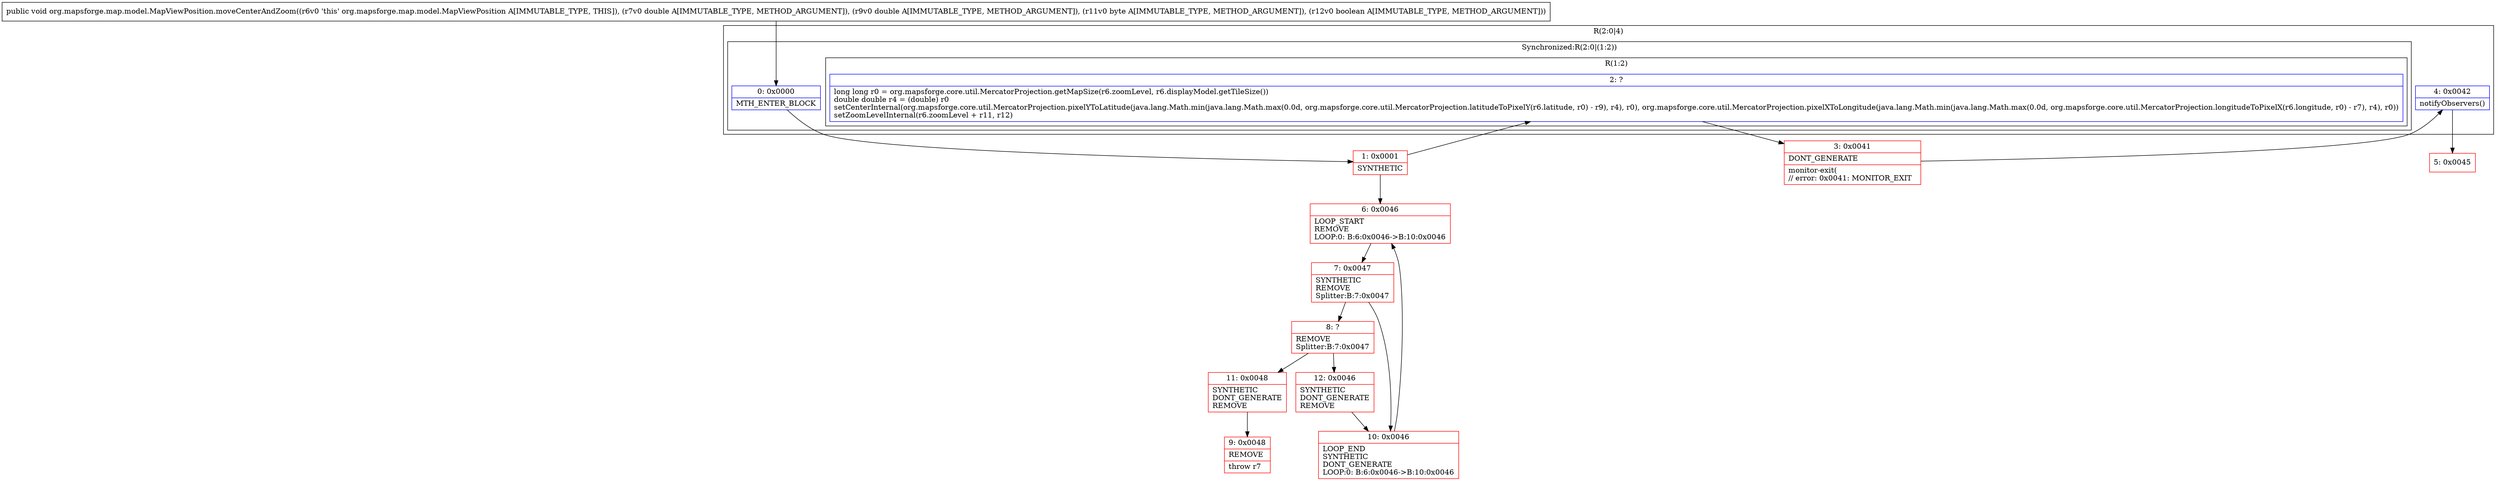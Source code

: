 digraph "CFG fororg.mapsforge.map.model.MapViewPosition.moveCenterAndZoom(DDBZ)V" {
subgraph cluster_Region_454351213 {
label = "R(2:0|4)";
node [shape=record,color=blue];
subgraph cluster_SynchronizedRegion_1067033245 {
label = "Synchronized:R(2:0|(1:2))";
node [shape=record,color=blue];
Node_0 [shape=record,label="{0\:\ 0x0000|MTH_ENTER_BLOCK\l}"];
subgraph cluster_Region_119354076 {
label = "R(1:2)";
node [shape=record,color=blue];
Node_2 [shape=record,label="{2\:\ ?|long long r0 = org.mapsforge.core.util.MercatorProjection.getMapSize(r6.zoomLevel, r6.displayModel.getTileSize())\ldouble double r4 = (double) r0\lsetCenterInternal(org.mapsforge.core.util.MercatorProjection.pixelYToLatitude(java.lang.Math.min(java.lang.Math.max(0.0d, org.mapsforge.core.util.MercatorProjection.latitudeToPixelY(r6.latitude, r0) \- r9), r4), r0), org.mapsforge.core.util.MercatorProjection.pixelXToLongitude(java.lang.Math.min(java.lang.Math.max(0.0d, org.mapsforge.core.util.MercatorProjection.longitudeToPixelX(r6.longitude, r0) \- r7), r4), r0))\lsetZoomLevelInternal(r6.zoomLevel + r11, r12)\l}"];
}
}
Node_4 [shape=record,label="{4\:\ 0x0042|notifyObservers()\l}"];
}
Node_1 [shape=record,color=red,label="{1\:\ 0x0001|SYNTHETIC\l}"];
Node_3 [shape=record,color=red,label="{3\:\ 0x0041|DONT_GENERATE\l|monitor\-exit(\l\/\/ error: 0x0041: MONITOR_EXIT  \l}"];
Node_5 [shape=record,color=red,label="{5\:\ 0x0045}"];
Node_6 [shape=record,color=red,label="{6\:\ 0x0046|LOOP_START\lREMOVE\lLOOP:0: B:6:0x0046\-\>B:10:0x0046\l}"];
Node_7 [shape=record,color=red,label="{7\:\ 0x0047|SYNTHETIC\lREMOVE\lSplitter:B:7:0x0047\l}"];
Node_8 [shape=record,color=red,label="{8\:\ ?|REMOVE\lSplitter:B:7:0x0047\l}"];
Node_9 [shape=record,color=red,label="{9\:\ 0x0048|REMOVE\l|throw r7\l}"];
Node_10 [shape=record,color=red,label="{10\:\ 0x0046|LOOP_END\lSYNTHETIC\lDONT_GENERATE\lLOOP:0: B:6:0x0046\-\>B:10:0x0046\l}"];
Node_11 [shape=record,color=red,label="{11\:\ 0x0048|SYNTHETIC\lDONT_GENERATE\lREMOVE\l}"];
Node_12 [shape=record,color=red,label="{12\:\ 0x0046|SYNTHETIC\lDONT_GENERATE\lREMOVE\l}"];
MethodNode[shape=record,label="{public void org.mapsforge.map.model.MapViewPosition.moveCenterAndZoom((r6v0 'this' org.mapsforge.map.model.MapViewPosition A[IMMUTABLE_TYPE, THIS]), (r7v0 double A[IMMUTABLE_TYPE, METHOD_ARGUMENT]), (r9v0 double A[IMMUTABLE_TYPE, METHOD_ARGUMENT]), (r11v0 byte A[IMMUTABLE_TYPE, METHOD_ARGUMENT]), (r12v0 boolean A[IMMUTABLE_TYPE, METHOD_ARGUMENT])) }"];
MethodNode -> Node_0;
Node_0 -> Node_1;
Node_2 -> Node_3;
Node_4 -> Node_5;
Node_1 -> Node_2;
Node_1 -> Node_6;
Node_3 -> Node_4;
Node_6 -> Node_7;
Node_7 -> Node_8;
Node_7 -> Node_10;
Node_8 -> Node_11;
Node_8 -> Node_12;
Node_10 -> Node_6;
Node_11 -> Node_9;
Node_12 -> Node_10;
}

